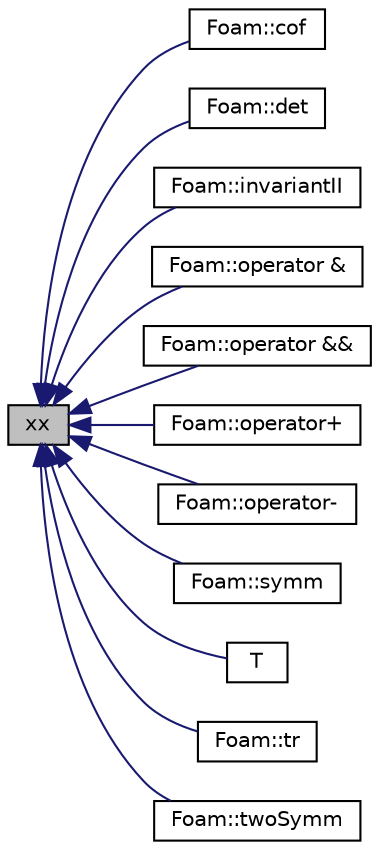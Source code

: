digraph "xx"
{
  bgcolor="transparent";
  edge [fontname="Helvetica",fontsize="10",labelfontname="Helvetica",labelfontsize="10"];
  node [fontname="Helvetica",fontsize="10",shape=record];
  rankdir="LR";
  Node27 [label="xx",height=0.2,width=0.4,color="black", fillcolor="grey75", style="filled", fontcolor="black"];
  Node27 -> Node28 [dir="back",color="midnightblue",fontsize="10",style="solid",fontname="Helvetica"];
  Node28 [label="Foam::cof",height=0.2,width=0.4,color="black",URL="$a21851.html#aa7e59d18bd5fd20a5b77e7cd6b071f4e",tooltip="Return the cofactor tensor of a tensor. "];
  Node27 -> Node29 [dir="back",color="midnightblue",fontsize="10",style="solid",fontname="Helvetica"];
  Node29 [label="Foam::det",height=0.2,width=0.4,color="black",URL="$a21851.html#ab0c3ce50691859633a66ba182575ce47",tooltip="Return the determinant of a tensor. "];
  Node27 -> Node30 [dir="back",color="midnightblue",fontsize="10",style="solid",fontname="Helvetica"];
  Node30 [label="Foam::invariantII",height=0.2,width=0.4,color="black",URL="$a21851.html#a12278b90ee630ffcc2afeea2720df369",tooltip="Return the 2nd invariant of a tensor. "];
  Node27 -> Node31 [dir="back",color="midnightblue",fontsize="10",style="solid",fontname="Helvetica"];
  Node31 [label="Foam::operator &",height=0.2,width=0.4,color="black",URL="$a21851.html#acdae70ac74aa55b021e8244dc28e1753",tooltip="Inner-product between two tensors. "];
  Node27 -> Node32 [dir="back",color="midnightblue",fontsize="10",style="solid",fontname="Helvetica"];
  Node32 [label="Foam::operator &&",height=0.2,width=0.4,color="black",URL="$a21851.html#aa6d1a6a47c54c34f8c409f6f7bba76b1",tooltip="Double-dot-product between a spherical tensor and a tensor. "];
  Node27 -> Node33 [dir="back",color="midnightblue",fontsize="10",style="solid",fontname="Helvetica"];
  Node33 [label="Foam::operator+",height=0.2,width=0.4,color="black",URL="$a21851.html#a0dd9b970ddc9d0c8c07ef3f4c4acacdb"];
  Node27 -> Node34 [dir="back",color="midnightblue",fontsize="10",style="solid",fontname="Helvetica"];
  Node34 [label="Foam::operator-",height=0.2,width=0.4,color="black",URL="$a21851.html#a6c5451ca4a2306538a113ccc1fb09a86"];
  Node27 -> Node35 [dir="back",color="midnightblue",fontsize="10",style="solid",fontname="Helvetica"];
  Node35 [label="Foam::symm",height=0.2,width=0.4,color="black",URL="$a21851.html#a53c4767e50ef234110633f7477d983ab",tooltip="Return the symmetric part of a tensor. "];
  Node27 -> Node36 [dir="back",color="midnightblue",fontsize="10",style="solid",fontname="Helvetica"];
  Node36 [label="T",height=0.2,width=0.4,color="black",URL="$a29701.html#aafd6503e0cefcfd49bc267027c12e032",tooltip="Transpose. "];
  Node27 -> Node37 [dir="back",color="midnightblue",fontsize="10",style="solid",fontname="Helvetica"];
  Node37 [label="Foam::tr",height=0.2,width=0.4,color="black",URL="$a21851.html#aa2fdde5ce2fa5587342c5c2535680476",tooltip="Return the trace of a tensor. "];
  Node27 -> Node38 [dir="back",color="midnightblue",fontsize="10",style="solid",fontname="Helvetica"];
  Node38 [label="Foam::twoSymm",height=0.2,width=0.4,color="black",URL="$a21851.html#a11dc4841fbe5bb4e854b1be655d21919",tooltip="Return the twice the symmetric part of a tensor. "];
}
